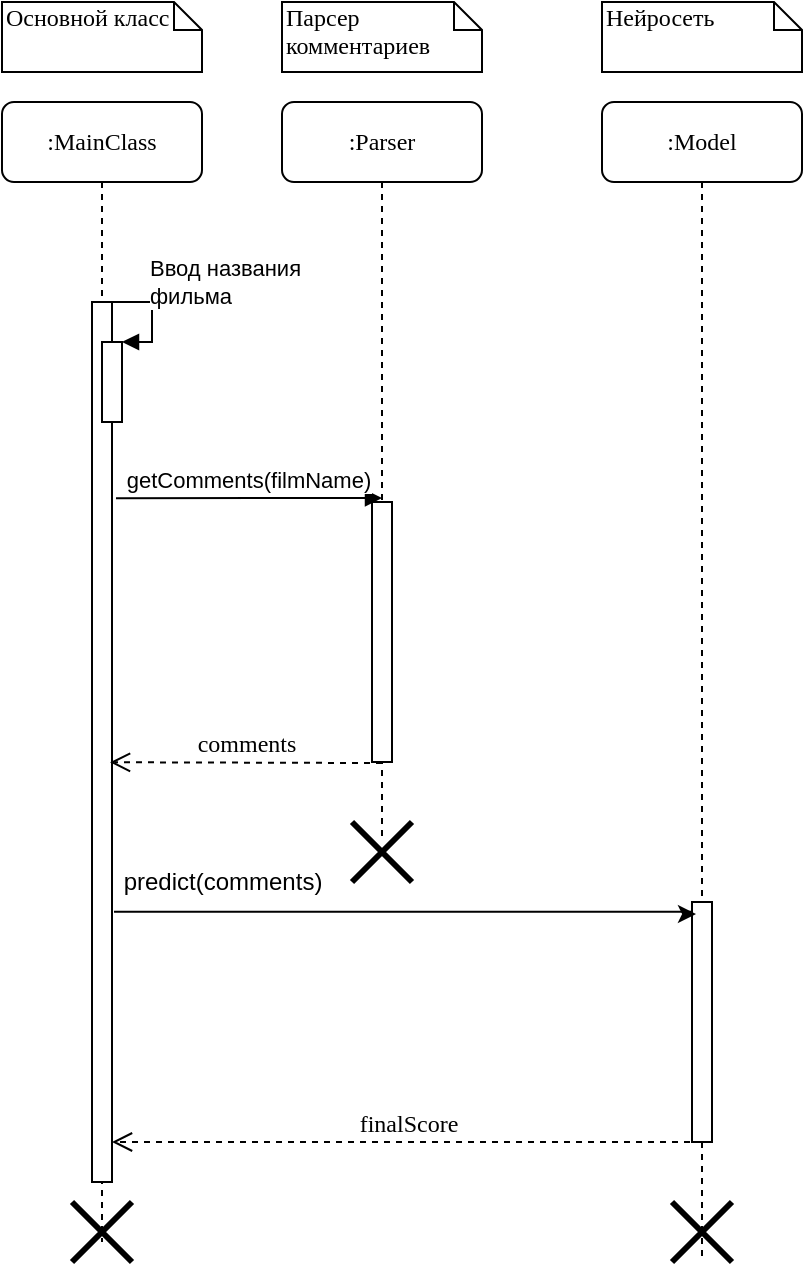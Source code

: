 <mxfile version="17.1.3" type="device"><diagram name="Page-1" id="13e1069c-82ec-6db2-03f1-153e76fe0fe0"><mxGraphModel dx="1038" dy="564" grid="1" gridSize="10" guides="1" tooltips="1" connect="1" arrows="1" fold="1" page="1" pageScale="1" pageWidth="1100" pageHeight="850" background="none" math="0" shadow="0"><root><mxCell id="0"/><mxCell id="1" parent="0"/><mxCell id="7baba1c4bc27f4b0-2" value=":Parser" style="shape=umlLifeline;perimeter=lifelinePerimeter;whiteSpace=wrap;html=1;container=1;collapsible=0;recursiveResize=0;outlineConnect=0;rounded=1;shadow=0;comic=0;labelBackgroundColor=none;strokeWidth=1;fontFamily=Verdana;fontSize=12;align=center;" parent="1" vertex="1"><mxGeometry x="240" y="80" width="100" height="370" as="geometry"/></mxCell><mxCell id="7baba1c4bc27f4b0-10" value="" style="html=1;points=[];perimeter=orthogonalPerimeter;rounded=0;shadow=0;comic=0;labelBackgroundColor=none;strokeWidth=1;fontFamily=Verdana;fontSize=12;align=center;" parent="7baba1c4bc27f4b0-2" vertex="1"><mxGeometry x="45" y="200" width="10" height="130" as="geometry"/></mxCell><mxCell id="7baba1c4bc27f4b0-3" value=":Model" style="shape=umlLifeline;perimeter=lifelinePerimeter;whiteSpace=wrap;html=1;container=1;collapsible=0;recursiveResize=0;outlineConnect=0;rounded=1;shadow=0;comic=0;labelBackgroundColor=none;strokeWidth=1;fontFamily=Verdana;fontSize=12;align=center;" parent="1" vertex="1"><mxGeometry x="400" y="80" width="100" height="580" as="geometry"/></mxCell><mxCell id="7baba1c4bc27f4b0-13" value="" style="html=1;points=[];perimeter=orthogonalPerimeter;rounded=0;shadow=0;comic=0;labelBackgroundColor=none;strokeWidth=1;fontFamily=Verdana;fontSize=12;align=center;" parent="7baba1c4bc27f4b0-3" vertex="1"><mxGeometry x="45" y="400" width="10" height="120" as="geometry"/></mxCell><mxCell id="TvpLfgjHtGWqulw7CRPS-9" value="" style="shape=umlDestroy;whiteSpace=wrap;html=1;strokeWidth=3;" parent="7baba1c4bc27f4b0-3" vertex="1"><mxGeometry x="35" y="550" width="30" height="30" as="geometry"/></mxCell><mxCell id="7baba1c4bc27f4b0-8" value=":MainClass" style="shape=umlLifeline;perimeter=lifelinePerimeter;whiteSpace=wrap;html=1;container=1;collapsible=0;recursiveResize=0;outlineConnect=0;rounded=1;shadow=0;comic=0;labelBackgroundColor=none;strokeWidth=1;fontFamily=Verdana;fontSize=12;align=center;" parent="1" vertex="1"><mxGeometry x="100" y="80" width="100" height="570" as="geometry"/></mxCell><mxCell id="7baba1c4bc27f4b0-9" value="" style="html=1;points=[];perimeter=orthogonalPerimeter;rounded=0;shadow=0;comic=0;labelBackgroundColor=none;strokeWidth=1;fontFamily=Verdana;fontSize=12;align=center;" parent="7baba1c4bc27f4b0-8" vertex="1"><mxGeometry x="45" y="100" width="10" height="440" as="geometry"/></mxCell><mxCell id="TvpLfgjHtGWqulw7CRPS-10" value="" style="shape=umlDestroy;whiteSpace=wrap;html=1;strokeWidth=3;" parent="7baba1c4bc27f4b0-8" vertex="1"><mxGeometry x="35" y="550" width="30" height="30" as="geometry"/></mxCell><mxCell id="f7Ife0waYd_Rkbr3tq_j-1" value="" style="html=1;points=[];perimeter=orthogonalPerimeter;" vertex="1" parent="7baba1c4bc27f4b0-8"><mxGeometry x="50" y="120" width="10" height="40" as="geometry"/></mxCell><mxCell id="f7Ife0waYd_Rkbr3tq_j-2" value="&lt;div&gt;Ввод названия&lt;/div&gt;&lt;div&gt;фильма&lt;br&gt;&lt;/div&gt;" style="edgeStyle=orthogonalEdgeStyle;html=1;align=left;spacingLeft=2;endArrow=block;rounded=0;entryX=1;entryY=0;" edge="1" target="f7Ife0waYd_Rkbr3tq_j-1" parent="7baba1c4bc27f4b0-8"><mxGeometry x="-0.231" y="10" relative="1" as="geometry"><mxPoint x="45" y="100" as="sourcePoint"/><Array as="points"><mxPoint x="75" y="100"/></Array><mxPoint as="offset"/></mxGeometry></mxCell><mxCell id="7baba1c4bc27f4b0-30" value="finalScore" style="html=1;verticalAlign=bottom;endArrow=open;dashed=1;endSize=8;labelBackgroundColor=none;fontFamily=Verdana;fontSize=12;edgeStyle=elbowEdgeStyle;elbow=vertical;" parent="1" target="7baba1c4bc27f4b0-9" edge="1"><mxGeometry relative="1" as="geometry"><mxPoint x="800" y="626" as="targetPoint"/><Array as="points"/><mxPoint x="450" y="600" as="sourcePoint"/></mxGeometry></mxCell><mxCell id="7baba1c4bc27f4b0-40" value="Основной класс" style="shape=note;whiteSpace=wrap;html=1;size=14;verticalAlign=top;align=left;spacingTop=-6;rounded=0;shadow=0;comic=0;labelBackgroundColor=none;strokeWidth=1;fontFamily=Verdana;fontSize=12" parent="1" vertex="1"><mxGeometry x="100" y="30" width="100" height="35" as="geometry"/></mxCell><mxCell id="7baba1c4bc27f4b0-41" value="Парсер комментариев" style="shape=note;whiteSpace=wrap;html=1;size=14;verticalAlign=top;align=left;spacingTop=-6;rounded=0;shadow=0;comic=0;labelBackgroundColor=none;strokeWidth=1;fontFamily=Verdana;fontSize=12" parent="1" vertex="1"><mxGeometry x="240" y="30" width="100" height="35" as="geometry"/></mxCell><mxCell id="7baba1c4bc27f4b0-42" value="Нейросеть" style="shape=note;whiteSpace=wrap;html=1;size=14;verticalAlign=top;align=left;spacingTop=-6;rounded=0;shadow=0;comic=0;labelBackgroundColor=none;strokeWidth=1;fontFamily=Verdana;fontSize=12" parent="1" vertex="1"><mxGeometry x="400" y="30" width="100" height="35" as="geometry"/></mxCell><mxCell id="TvpLfgjHtGWqulw7CRPS-1" value="comments" style="html=1;verticalAlign=bottom;endArrow=open;dashed=1;endSize=8;exitX=0.5;exitY=1.004;labelBackgroundColor=none;fontFamily=Verdana;fontSize=12;exitDx=0;exitDy=0;exitPerimeter=0;entryX=0.9;entryY=0.523;entryDx=0;entryDy=0;entryPerimeter=0;" parent="1" source="7baba1c4bc27f4b0-10" target="7baba1c4bc27f4b0-9" edge="1"><mxGeometry relative="1" as="geometry"><mxPoint x="160" y="410" as="targetPoint"/><mxPoint x="1015" y="498.5" as="sourcePoint"/></mxGeometry></mxCell><mxCell id="TvpLfgjHtGWqulw7CRPS-2" value="" style="shape=umlDestroy;whiteSpace=wrap;html=1;strokeWidth=3;" parent="1" vertex="1"><mxGeometry x="275" y="440" width="30" height="30" as="geometry"/></mxCell><mxCell id="TvpLfgjHtGWqulw7CRPS-7" style="edgeStyle=orthogonalEdgeStyle;rounded=0;orthogonalLoop=1;jettySize=auto;html=1;exitX=1.1;exitY=0.693;exitDx=0;exitDy=0;exitPerimeter=0;entryX=0.2;entryY=0.05;entryDx=0;entryDy=0;entryPerimeter=0;" parent="1" source="7baba1c4bc27f4b0-9" target="7baba1c4bc27f4b0-13" edge="1"><mxGeometry relative="1" as="geometry"><mxPoint x="410" y="485" as="targetPoint"/><Array as="points"><mxPoint x="444" y="485"/><mxPoint x="444" y="486"/></Array></mxGeometry></mxCell><mxCell id="TvpLfgjHtGWqulw7CRPS-8" value="predict(comments)" style="text;html=1;align=center;verticalAlign=middle;resizable=0;points=[];autosize=1;strokeColor=none;fillColor=none;" parent="1" vertex="1"><mxGeometry x="155" y="460" width="110" height="20" as="geometry"/></mxCell><mxCell id="f7Ife0waYd_Rkbr3tq_j-6" value="getComments(filmName)" style="html=1;verticalAlign=bottom;endArrow=block;rounded=0;exitX=1.2;exitY=0.223;exitDx=0;exitDy=0;exitPerimeter=0;" edge="1" parent="1" source="7baba1c4bc27f4b0-9"><mxGeometry width="80" relative="1" as="geometry"><mxPoint x="490" y="290" as="sourcePoint"/><mxPoint x="290" y="278" as="targetPoint"/></mxGeometry></mxCell></root></mxGraphModel></diagram></mxfile>